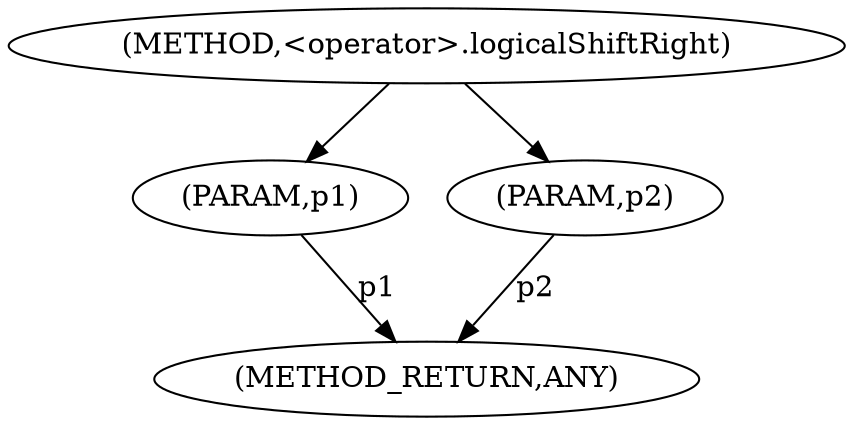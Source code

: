 digraph "&lt;operator&gt;.logicalShiftRight" {  
"1096" [label = <(METHOD,&lt;operator&gt;.logicalShiftRight)> ]
"1100" [label = <(METHOD_RETURN,ANY)> ]
"1097" [label = <(PARAM,p1)> ]
"1098" [label = <(PARAM,p2)> ]
  "1097" -> "1100"  [ label = "p1"] 
  "1098" -> "1100"  [ label = "p2"] 
  "1096" -> "1097" 
  "1096" -> "1098" 
}
